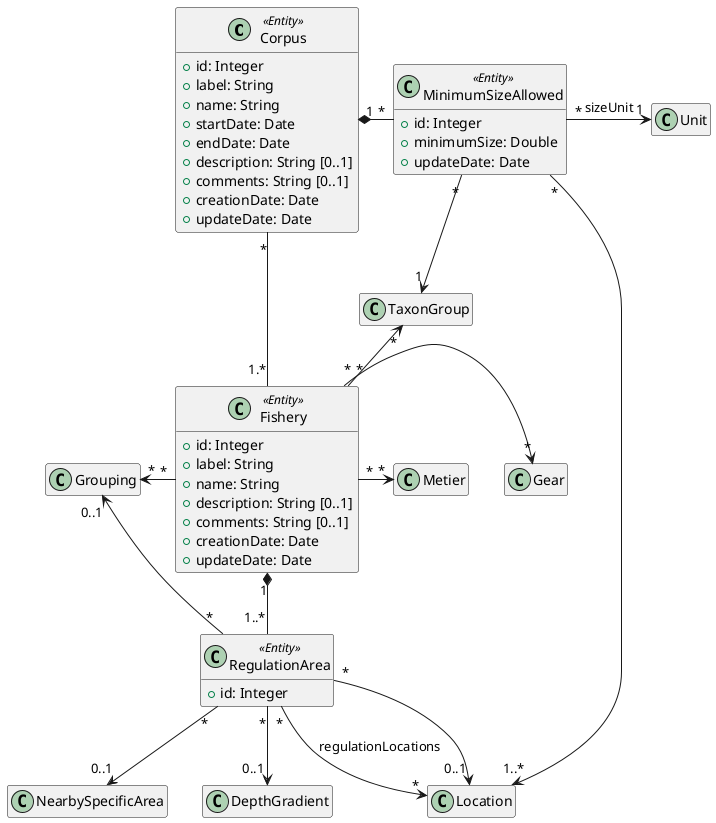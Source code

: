 @startuml
hide empty members
class Corpus <<Entity>> {
  +id: Integer
  +label: String
  +name: String
  +startDate: Date
  +endDate: Date
  +description: String [0..1]
  +comments: String [0..1]
  +creationDate: Date
  +updateDate: Date
}
class Fishery <<Entity>> {
  +id: Integer
  +label: String
  +name: String
  +description: String [0..1]
  +comments: String [0..1]
  +creationDate: Date
  +updateDate: Date
}

class RegulationArea <<Entity>>{
  +id: Integer
}

class MinimumSizeAllowed <<Entity>> {
  +id: Integer
  +minimumSize: Double
  +updateDate: Date
}

Fishery "1" *-down- "1..*" RegulationArea
Fishery "1.*" -up- "*" Corpus

Fishery "*" -left-> "*" Grouping
Fishery "*" -right-> "*" Metier
Fishery "*" -up-> "*" TaxonGroup
Fishery "*" -right-> "*" Gear

RegulationArea "*" -left-> "0..1" Grouping
RegulationArea "*" -down-> "0..1" Location
RegulationArea "*" -down-> "0..1" NearbySpecificArea
RegulationArea "*" -down-> "0..1" DepthGradient
RegulationArea "*" -down-> "*" Location: "regulationLocations"

Corpus "1" *-right- "*" MinimumSizeAllowed

MinimumSizeAllowed "*" -right-> "1" Unit: "sizeUnit"
MinimumSizeAllowed "*" -down-> "1" TaxonGroup
MinimumSizeAllowed "*" -down-> "1..*" Location

@enduml
